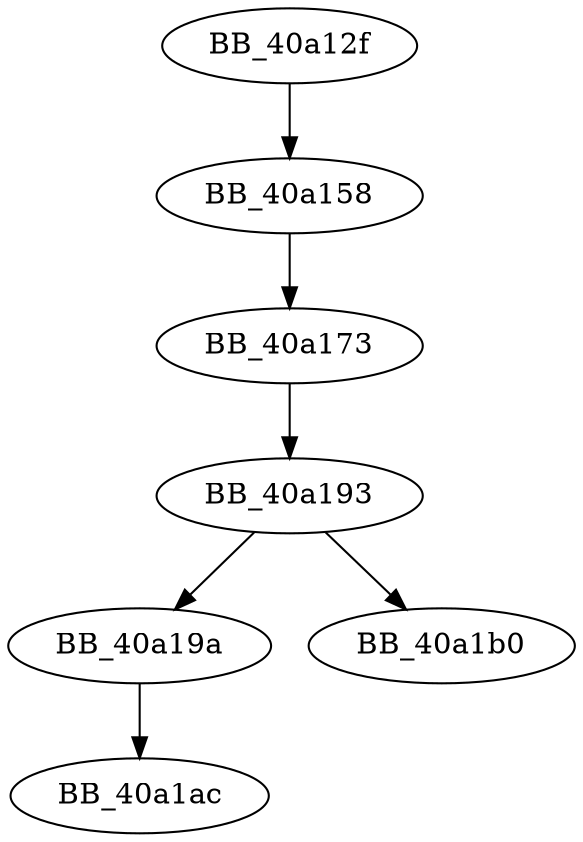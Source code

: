 DiGraph __fltout2{
BB_40a12f->BB_40a158
BB_40a158->BB_40a173
BB_40a173->BB_40a193
BB_40a193->BB_40a19a
BB_40a193->BB_40a1b0
BB_40a19a->BB_40a1ac
}

